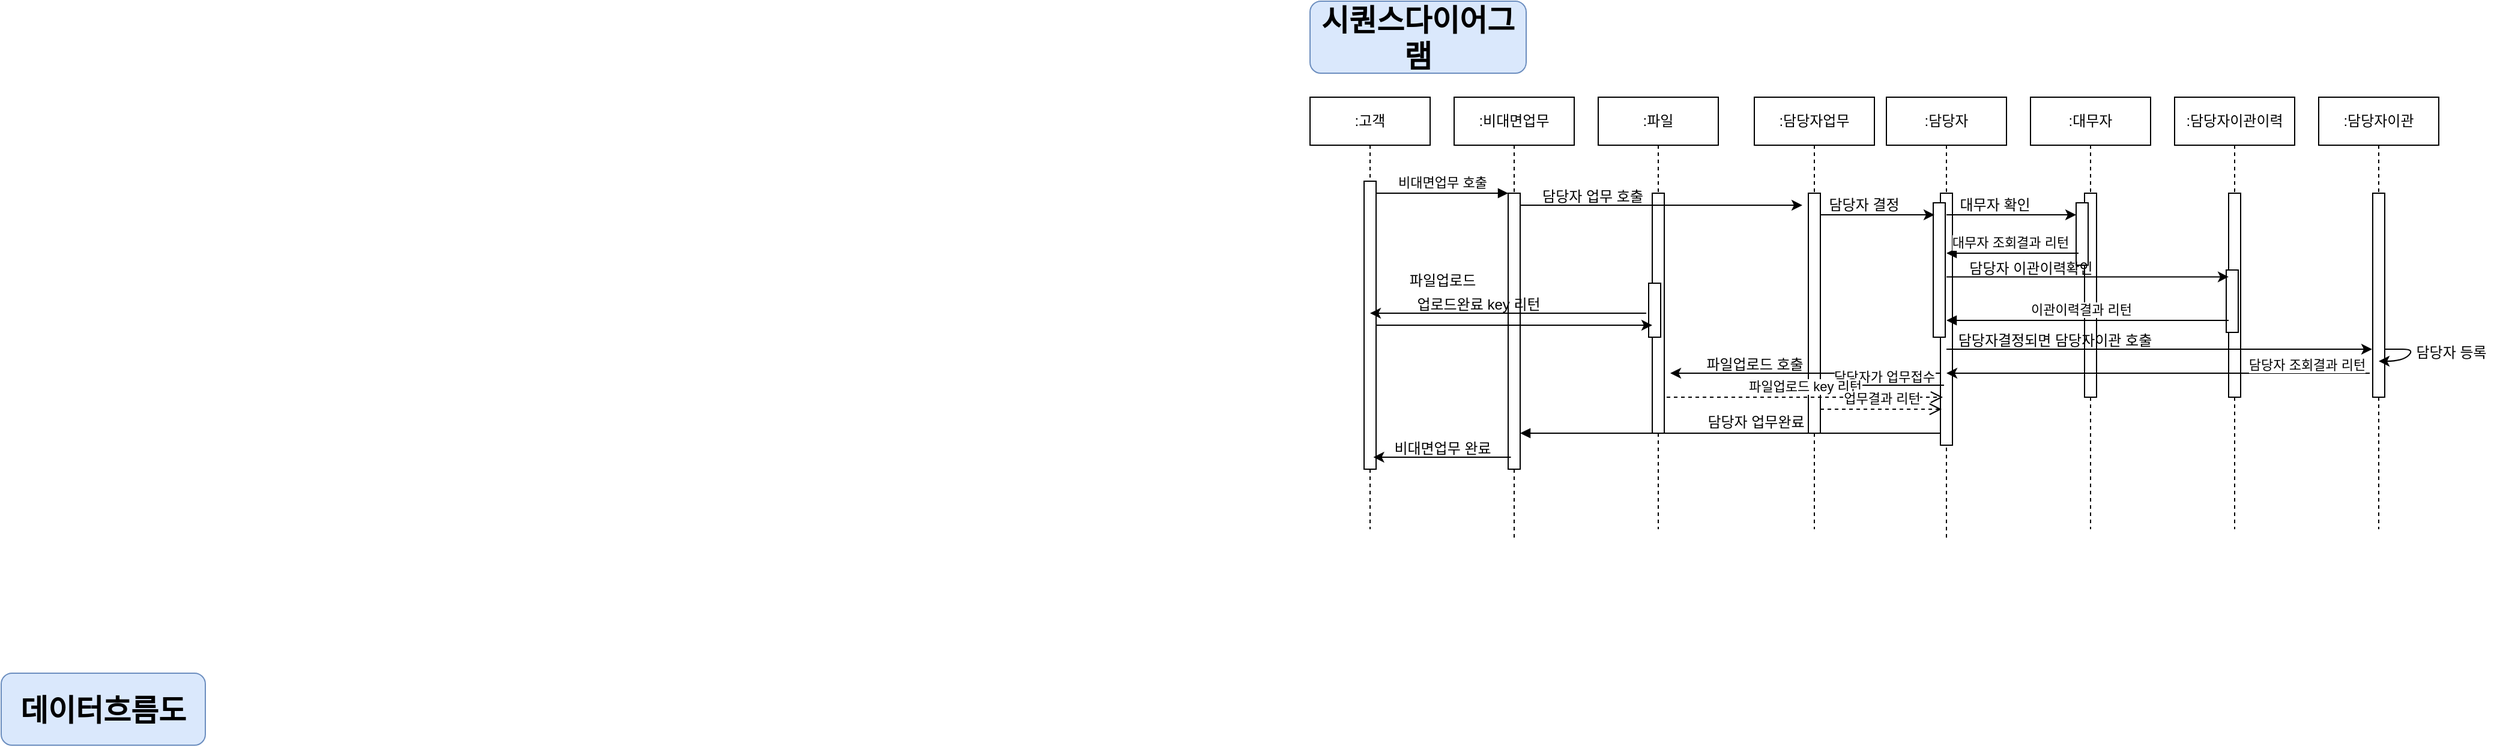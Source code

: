 <mxfile version="22.1.11" type="github">
  <diagram name="Page-1" id="2YBvvXClWsGukQMizWep">
    <mxGraphModel dx="2837" dy="1860" grid="1" gridSize="10" guides="1" tooltips="1" connect="1" arrows="1" fold="1" page="1" pageScale="1" pageWidth="850" pageHeight="1100" math="0" shadow="0">
      <root>
        <mxCell id="0" />
        <mxCell id="1" parent="0" />
        <mxCell id="aM9ryv3xv72pqoxQDRHE-1" value=":고객" style="shape=umlLifeline;perimeter=lifelinePerimeter;whiteSpace=wrap;html=1;container=0;dropTarget=0;collapsible=0;recursiveResize=0;outlineConnect=0;portConstraint=eastwest;newEdgeStyle={&quot;edgeStyle&quot;:&quot;elbowEdgeStyle&quot;,&quot;elbow&quot;:&quot;vertical&quot;,&quot;curved&quot;:0,&quot;rounded&quot;:0};" parent="1" vertex="1">
          <mxGeometry x="40" y="40" width="100" height="360" as="geometry" />
        </mxCell>
        <mxCell id="aM9ryv3xv72pqoxQDRHE-2" value="" style="html=1;points=[];perimeter=orthogonalPerimeter;outlineConnect=0;targetShapes=umlLifeline;portConstraint=eastwest;newEdgeStyle={&quot;edgeStyle&quot;:&quot;elbowEdgeStyle&quot;,&quot;elbow&quot;:&quot;vertical&quot;,&quot;curved&quot;:0,&quot;rounded&quot;:0};" parent="aM9ryv3xv72pqoxQDRHE-1" vertex="1">
          <mxGeometry x="45" y="70" width="10" height="240" as="geometry" />
        </mxCell>
        <mxCell id="aM9ryv3xv72pqoxQDRHE-5" value=":비대면업무" style="shape=umlLifeline;perimeter=lifelinePerimeter;whiteSpace=wrap;html=1;container=0;dropTarget=0;collapsible=0;recursiveResize=0;outlineConnect=0;portConstraint=eastwest;newEdgeStyle={&quot;edgeStyle&quot;:&quot;elbowEdgeStyle&quot;,&quot;elbow&quot;:&quot;vertical&quot;,&quot;curved&quot;:0,&quot;rounded&quot;:0};" parent="1" vertex="1">
          <mxGeometry x="160" y="40" width="100" height="370" as="geometry" />
        </mxCell>
        <mxCell id="aM9ryv3xv72pqoxQDRHE-6" value="" style="html=1;points=[];perimeter=orthogonalPerimeter;outlineConnect=0;targetShapes=umlLifeline;portConstraint=eastwest;newEdgeStyle={&quot;edgeStyle&quot;:&quot;elbowEdgeStyle&quot;,&quot;elbow&quot;:&quot;vertical&quot;,&quot;curved&quot;:0,&quot;rounded&quot;:0};" parent="aM9ryv3xv72pqoxQDRHE-5" vertex="1">
          <mxGeometry x="45" y="80" width="10" height="230" as="geometry" />
        </mxCell>
        <mxCell id="aM9ryv3xv72pqoxQDRHE-7" value="비대면업무 호출" style="html=1;verticalAlign=bottom;endArrow=block;edgeStyle=elbowEdgeStyle;elbow=vertical;curved=0;rounded=0;" parent="1" source="aM9ryv3xv72pqoxQDRHE-2" target="aM9ryv3xv72pqoxQDRHE-6" edge="1">
          <mxGeometry relative="1" as="geometry">
            <mxPoint x="195" y="130" as="sourcePoint" />
            <Array as="points">
              <mxPoint x="180" y="120" />
            </Array>
          </mxGeometry>
        </mxCell>
        <mxCell id="aM9ryv3xv72pqoxQDRHE-9" value="" style="html=1;verticalAlign=bottom;endArrow=block;edgeStyle=elbowEdgeStyle;elbow=vertical;curved=0;rounded=0;" parent="1" target="aM9ryv3xv72pqoxQDRHE-6" edge="1">
          <mxGeometry relative="1" as="geometry">
            <mxPoint x="570" y="320" as="sourcePoint" />
            <Array as="points">
              <mxPoint x="490" y="320" />
            </Array>
            <mxPoint x="220" y="320" as="targetPoint" />
          </mxGeometry>
        </mxCell>
        <mxCell id="-5m6eLbkPPnesWDGa-uR-1" value=":파일" style="shape=umlLifeline;perimeter=lifelinePerimeter;whiteSpace=wrap;html=1;container=0;dropTarget=0;collapsible=0;recursiveResize=0;outlineConnect=0;portConstraint=eastwest;newEdgeStyle={&quot;edgeStyle&quot;:&quot;elbowEdgeStyle&quot;,&quot;elbow&quot;:&quot;vertical&quot;,&quot;curved&quot;:0,&quot;rounded&quot;:0};" vertex="1" parent="1">
          <mxGeometry x="280" y="40" width="100" height="360" as="geometry" />
        </mxCell>
        <mxCell id="-5m6eLbkPPnesWDGa-uR-2" value="" style="html=1;points=[];perimeter=orthogonalPerimeter;outlineConnect=0;targetShapes=umlLifeline;portConstraint=eastwest;newEdgeStyle={&quot;edgeStyle&quot;:&quot;elbowEdgeStyle&quot;,&quot;elbow&quot;:&quot;vertical&quot;,&quot;curved&quot;:0,&quot;rounded&quot;:0};" vertex="1" parent="-5m6eLbkPPnesWDGa-uR-1">
          <mxGeometry x="45" y="80" width="10" height="200" as="geometry" />
        </mxCell>
        <mxCell id="aM9ryv3xv72pqoxQDRHE-4" value="" style="html=1;points=[];perimeter=orthogonalPerimeter;outlineConnect=0;targetShapes=umlLifeline;portConstraint=eastwest;newEdgeStyle={&quot;edgeStyle&quot;:&quot;elbowEdgeStyle&quot;,&quot;elbow&quot;:&quot;vertical&quot;,&quot;curved&quot;:0,&quot;rounded&quot;:0};" parent="-5m6eLbkPPnesWDGa-uR-1" vertex="1">
          <mxGeometry x="42" y="155" width="10" height="45" as="geometry" />
        </mxCell>
        <mxCell id="-5m6eLbkPPnesWDGa-uR-3" value=":담당자업무" style="shape=umlLifeline;perimeter=lifelinePerimeter;whiteSpace=wrap;html=1;container=0;dropTarget=0;collapsible=0;recursiveResize=0;outlineConnect=0;portConstraint=eastwest;newEdgeStyle={&quot;edgeStyle&quot;:&quot;elbowEdgeStyle&quot;,&quot;elbow&quot;:&quot;vertical&quot;,&quot;curved&quot;:0,&quot;rounded&quot;:0};" vertex="1" parent="1">
          <mxGeometry x="410" y="40" width="100" height="360" as="geometry" />
        </mxCell>
        <mxCell id="-5m6eLbkPPnesWDGa-uR-4" value="" style="html=1;points=[];perimeter=orthogonalPerimeter;outlineConnect=0;targetShapes=umlLifeline;portConstraint=eastwest;newEdgeStyle={&quot;edgeStyle&quot;:&quot;elbowEdgeStyle&quot;,&quot;elbow&quot;:&quot;vertical&quot;,&quot;curved&quot;:0,&quot;rounded&quot;:0};" vertex="1" parent="-5m6eLbkPPnesWDGa-uR-3">
          <mxGeometry x="45" y="80" width="10" height="200" as="geometry" />
        </mxCell>
        <mxCell id="-5m6eLbkPPnesWDGa-uR-5" value=":담당자" style="shape=umlLifeline;perimeter=lifelinePerimeter;whiteSpace=wrap;html=1;container=0;dropTarget=0;collapsible=0;recursiveResize=0;outlineConnect=0;portConstraint=eastwest;newEdgeStyle={&quot;edgeStyle&quot;:&quot;elbowEdgeStyle&quot;,&quot;elbow&quot;:&quot;vertical&quot;,&quot;curved&quot;:0,&quot;rounded&quot;:0};" vertex="1" parent="1">
          <mxGeometry x="520" y="40" width="100" height="370" as="geometry" />
        </mxCell>
        <mxCell id="-5m6eLbkPPnesWDGa-uR-6" value="" style="html=1;points=[];perimeter=orthogonalPerimeter;outlineConnect=0;targetShapes=umlLifeline;portConstraint=eastwest;newEdgeStyle={&quot;edgeStyle&quot;:&quot;elbowEdgeStyle&quot;,&quot;elbow&quot;:&quot;vertical&quot;,&quot;curved&quot;:0,&quot;rounded&quot;:0};" vertex="1" parent="-5m6eLbkPPnesWDGa-uR-5">
          <mxGeometry x="45" y="80" width="10" height="210" as="geometry" />
        </mxCell>
        <mxCell id="-5m6eLbkPPnesWDGa-uR-18" value="" style="html=1;points=[];perimeter=orthogonalPerimeter;outlineConnect=0;targetShapes=umlLifeline;portConstraint=eastwest;newEdgeStyle={&quot;edgeStyle&quot;:&quot;elbowEdgeStyle&quot;,&quot;elbow&quot;:&quot;vertical&quot;,&quot;curved&quot;:0,&quot;rounded&quot;:0};" vertex="1" parent="-5m6eLbkPPnesWDGa-uR-5">
          <mxGeometry x="39" y="88" width="10" height="112" as="geometry" />
        </mxCell>
        <mxCell id="-5m6eLbkPPnesWDGa-uR-11" value=":대무자" style="shape=umlLifeline;perimeter=lifelinePerimeter;whiteSpace=wrap;html=1;container=0;dropTarget=0;collapsible=0;recursiveResize=0;outlineConnect=0;portConstraint=eastwest;newEdgeStyle={&quot;edgeStyle&quot;:&quot;elbowEdgeStyle&quot;,&quot;elbow&quot;:&quot;vertical&quot;,&quot;curved&quot;:0,&quot;rounded&quot;:0};" vertex="1" parent="1">
          <mxGeometry x="640" y="40" width="100" height="360" as="geometry" />
        </mxCell>
        <mxCell id="-5m6eLbkPPnesWDGa-uR-12" value="" style="html=1;points=[];perimeter=orthogonalPerimeter;outlineConnect=0;targetShapes=umlLifeline;portConstraint=eastwest;newEdgeStyle={&quot;edgeStyle&quot;:&quot;elbowEdgeStyle&quot;,&quot;elbow&quot;:&quot;vertical&quot;,&quot;curved&quot;:0,&quot;rounded&quot;:0};" vertex="1" parent="-5m6eLbkPPnesWDGa-uR-11">
          <mxGeometry x="45" y="80" width="10" height="170" as="geometry" />
        </mxCell>
        <mxCell id="-5m6eLbkPPnesWDGa-uR-25" value="" style="html=1;points=[];perimeter=orthogonalPerimeter;outlineConnect=0;targetShapes=umlLifeline;portConstraint=eastwest;newEdgeStyle={&quot;edgeStyle&quot;:&quot;elbowEdgeStyle&quot;,&quot;elbow&quot;:&quot;vertical&quot;,&quot;curved&quot;:0,&quot;rounded&quot;:0};" vertex="1" parent="-5m6eLbkPPnesWDGa-uR-11">
          <mxGeometry x="38" y="88" width="10" height="52" as="geometry" />
        </mxCell>
        <mxCell id="-5m6eLbkPPnesWDGa-uR-13" value="" style="edgeStyle=none;orthogonalLoop=1;jettySize=auto;html=1;rounded=0;" edge="1" parent="1" source="aM9ryv3xv72pqoxQDRHE-6">
          <mxGeometry width="100" relative="1" as="geometry">
            <mxPoint x="220" y="130" as="sourcePoint" />
            <mxPoint x="450" y="130" as="targetPoint" />
            <Array as="points" />
          </mxGeometry>
        </mxCell>
        <mxCell id="-5m6eLbkPPnesWDGa-uR-14" value="&lt;b&gt;&lt;font style=&quot;font-size: 25px;&quot;&gt;데이터흐름도&lt;/font&gt;&lt;/b&gt;" style="rounded=1;whiteSpace=wrap;html=1;fillColor=#dae8fc;strokeColor=#6c8ebf;" vertex="1" parent="1">
          <mxGeometry x="-1050" y="520" width="170" height="60" as="geometry" />
        </mxCell>
        <mxCell id="-5m6eLbkPPnesWDGa-uR-16" value="&lt;b&gt;&lt;font style=&quot;font-size: 25px;&quot;&gt;시퀀스다이어그램&lt;/font&gt;&lt;/b&gt;" style="rounded=1;whiteSpace=wrap;html=1;fillColor=#dae8fc;strokeColor=#6c8ebf;" vertex="1" parent="1">
          <mxGeometry x="40" y="-40" width="180" height="60" as="geometry" />
        </mxCell>
        <mxCell id="-5m6eLbkPPnesWDGa-uR-17" value="담당자 업무 호출" style="text;html=1;align=center;verticalAlign=middle;resizable=0;points=[];autosize=1;strokeColor=none;fillColor=none;" vertex="1" parent="1">
          <mxGeometry x="225" y="108" width="100" height="30" as="geometry" />
        </mxCell>
        <mxCell id="-5m6eLbkPPnesWDGa-uR-19" value="" style="edgeStyle=none;orthogonalLoop=1;jettySize=auto;html=1;rounded=0;" edge="1" parent="1" source="-5m6eLbkPPnesWDGa-uR-4">
          <mxGeometry width="100" relative="1" as="geometry">
            <mxPoint x="470" y="138" as="sourcePoint" />
            <mxPoint x="560" y="138" as="targetPoint" />
            <Array as="points" />
          </mxGeometry>
        </mxCell>
        <mxCell id="-5m6eLbkPPnesWDGa-uR-20" value=":담당자이관이력" style="shape=umlLifeline;perimeter=lifelinePerimeter;whiteSpace=wrap;html=1;container=0;dropTarget=0;collapsible=0;recursiveResize=0;outlineConnect=0;portConstraint=eastwest;newEdgeStyle={&quot;edgeStyle&quot;:&quot;elbowEdgeStyle&quot;,&quot;elbow&quot;:&quot;vertical&quot;,&quot;curved&quot;:0,&quot;rounded&quot;:0};" vertex="1" parent="1">
          <mxGeometry x="760" y="40" width="100" height="360" as="geometry" />
        </mxCell>
        <mxCell id="-5m6eLbkPPnesWDGa-uR-21" value="" style="html=1;points=[];perimeter=orthogonalPerimeter;outlineConnect=0;targetShapes=umlLifeline;portConstraint=eastwest;newEdgeStyle={&quot;edgeStyle&quot;:&quot;elbowEdgeStyle&quot;,&quot;elbow&quot;:&quot;vertical&quot;,&quot;curved&quot;:0,&quot;rounded&quot;:0};" vertex="1" parent="-5m6eLbkPPnesWDGa-uR-20">
          <mxGeometry x="45" y="80" width="10" height="170" as="geometry" />
        </mxCell>
        <mxCell id="-5m6eLbkPPnesWDGa-uR-30" value="" style="html=1;points=[];perimeter=orthogonalPerimeter;outlineConnect=0;targetShapes=umlLifeline;portConstraint=eastwest;newEdgeStyle={&quot;edgeStyle&quot;:&quot;elbowEdgeStyle&quot;,&quot;elbow&quot;:&quot;vertical&quot;,&quot;curved&quot;:0,&quot;rounded&quot;:0};" vertex="1" parent="-5m6eLbkPPnesWDGa-uR-20">
          <mxGeometry x="43" y="144" width="10" height="52" as="geometry" />
        </mxCell>
        <mxCell id="-5m6eLbkPPnesWDGa-uR-22" value=":담당자이관" style="shape=umlLifeline;perimeter=lifelinePerimeter;whiteSpace=wrap;html=1;container=0;dropTarget=0;collapsible=0;recursiveResize=0;outlineConnect=0;portConstraint=eastwest;newEdgeStyle={&quot;edgeStyle&quot;:&quot;elbowEdgeStyle&quot;,&quot;elbow&quot;:&quot;vertical&quot;,&quot;curved&quot;:0,&quot;rounded&quot;:0};" vertex="1" parent="1">
          <mxGeometry x="880" y="40" width="100" height="360" as="geometry" />
        </mxCell>
        <mxCell id="-5m6eLbkPPnesWDGa-uR-23" value="" style="html=1;points=[];perimeter=orthogonalPerimeter;outlineConnect=0;targetShapes=umlLifeline;portConstraint=eastwest;newEdgeStyle={&quot;edgeStyle&quot;:&quot;elbowEdgeStyle&quot;,&quot;elbow&quot;:&quot;vertical&quot;,&quot;curved&quot;:0,&quot;rounded&quot;:0};" vertex="1" parent="-5m6eLbkPPnesWDGa-uR-22">
          <mxGeometry x="45" y="80" width="10" height="170" as="geometry" />
        </mxCell>
        <mxCell id="-5m6eLbkPPnesWDGa-uR-51" value="" style="curved=1;endArrow=classic;html=1;rounded=0;" edge="1" parent="-5m6eLbkPPnesWDGa-uR-22" source="-5m6eLbkPPnesWDGa-uR-23" target="-5m6eLbkPPnesWDGa-uR-22">
          <mxGeometry width="50" height="50" relative="1" as="geometry">
            <mxPoint x="150" y="230" as="sourcePoint" />
            <mxPoint x="110" y="218" as="targetPoint" />
            <Array as="points">
              <mxPoint x="60" y="210" />
              <mxPoint x="80" y="210" />
              <mxPoint x="70" y="220" />
            </Array>
          </mxGeometry>
        </mxCell>
        <mxCell id="-5m6eLbkPPnesWDGa-uR-24" value="" style="edgeStyle=none;orthogonalLoop=1;jettySize=auto;html=1;rounded=0;" edge="1" parent="1" target="-5m6eLbkPPnesWDGa-uR-25">
          <mxGeometry width="100" relative="1" as="geometry">
            <mxPoint x="570" y="138" as="sourcePoint" />
            <mxPoint x="670" y="140" as="targetPoint" />
            <Array as="points" />
          </mxGeometry>
        </mxCell>
        <mxCell id="-5m6eLbkPPnesWDGa-uR-26" value="대무자 조회결과 리턴" style="html=1;verticalAlign=bottom;endArrow=block;edgeStyle=elbowEdgeStyle;elbow=vertical;curved=0;rounded=0;exitX=0.2;exitY=0.808;exitDx=0;exitDy=0;exitPerimeter=0;" edge="1" parent="1" source="-5m6eLbkPPnesWDGa-uR-25">
          <mxGeometry x="0.048" relative="1" as="geometry">
            <mxPoint x="675" y="170" as="sourcePoint" />
            <Array as="points">
              <mxPoint x="660" y="170" />
            </Array>
            <mxPoint x="570" y="170" as="targetPoint" />
            <mxPoint as="offset" />
          </mxGeometry>
        </mxCell>
        <mxCell id="-5m6eLbkPPnesWDGa-uR-27" value="담당자 결정" style="text;html=1;align=center;verticalAlign=middle;resizable=0;points=[];autosize=1;strokeColor=none;fillColor=none;" vertex="1" parent="1">
          <mxGeometry x="461" y="115" width="80" height="30" as="geometry" />
        </mxCell>
        <mxCell id="-5m6eLbkPPnesWDGa-uR-28" value="대무자 확인" style="text;html=1;align=center;verticalAlign=middle;resizable=0;points=[];autosize=1;strokeColor=none;fillColor=none;" vertex="1" parent="1">
          <mxGeometry x="570" y="115" width="80" height="30" as="geometry" />
        </mxCell>
        <mxCell id="-5m6eLbkPPnesWDGa-uR-29" value="" style="edgeStyle=none;orthogonalLoop=1;jettySize=auto;html=1;rounded=0;" edge="1" parent="1">
          <mxGeometry width="100" relative="1" as="geometry">
            <mxPoint x="570" y="189.7" as="sourcePoint" />
            <mxPoint x="805" y="189.7" as="targetPoint" />
            <Array as="points" />
          </mxGeometry>
        </mxCell>
        <mxCell id="-5m6eLbkPPnesWDGa-uR-31" value="이관이력결과 리턴" style="html=1;verticalAlign=bottom;endArrow=block;edgeStyle=elbowEdgeStyle;elbow=vertical;curved=0;rounded=0;exitX=0.2;exitY=0.808;exitDx=0;exitDy=0;exitPerimeter=0;" edge="1" parent="1" source="-5m6eLbkPPnesWDGa-uR-30" target="-5m6eLbkPPnesWDGa-uR-5">
          <mxGeometry x="0.052" relative="1" as="geometry">
            <mxPoint x="800" y="226" as="sourcePoint" />
            <Array as="points">
              <mxPoint x="785" y="226" />
            </Array>
            <mxPoint x="695" y="226" as="targetPoint" />
            <mxPoint as="offset" />
          </mxGeometry>
        </mxCell>
        <mxCell id="-5m6eLbkPPnesWDGa-uR-32" value="담당자 이관이력확인" style="text;html=1;align=center;verticalAlign=middle;resizable=0;points=[];autosize=1;strokeColor=none;fillColor=none;" vertex="1" parent="1">
          <mxGeometry x="580" y="168" width="120" height="30" as="geometry" />
        </mxCell>
        <mxCell id="-5m6eLbkPPnesWDGa-uR-33" value="" style="edgeStyle=none;orthogonalLoop=1;jettySize=auto;html=1;rounded=0;" edge="1" parent="1">
          <mxGeometry width="100" relative="1" as="geometry">
            <mxPoint x="570" y="250" as="sourcePoint" />
            <mxPoint x="924.5" y="250" as="targetPoint" />
            <Array as="points" />
          </mxGeometry>
        </mxCell>
        <mxCell id="-5m6eLbkPPnesWDGa-uR-34" value="담당자결정되면 담당자이관 호출" style="text;html=1;align=center;verticalAlign=middle;resizable=0;points=[];autosize=1;strokeColor=none;fillColor=none;" vertex="1" parent="1">
          <mxGeometry x="570" y="228" width="180" height="30" as="geometry" />
        </mxCell>
        <mxCell id="-5m6eLbkPPnesWDGa-uR-35" value="" style="endArrow=classic;html=1;rounded=0;" edge="1" parent="1" source="-5m6eLbkPPnesWDGa-uR-6">
          <mxGeometry width="50" height="50" relative="1" as="geometry">
            <mxPoint x="560" y="270" as="sourcePoint" />
            <mxPoint x="340" y="270" as="targetPoint" />
          </mxGeometry>
        </mxCell>
        <mxCell id="-5m6eLbkPPnesWDGa-uR-40" value="담당자가 업무접수" style="edgeLabel;html=1;align=center;verticalAlign=middle;resizable=0;points=[];" vertex="1" connectable="0" parent="-5m6eLbkPPnesWDGa-uR-35">
          <mxGeometry x="-0.584" y="3" relative="1" as="geometry">
            <mxPoint as="offset" />
          </mxGeometry>
        </mxCell>
        <mxCell id="-5m6eLbkPPnesWDGa-uR-36" value="" style="endArrow=classic;html=1;rounded=0;" edge="1" parent="1">
          <mxGeometry width="50" height="50" relative="1" as="geometry">
            <mxPoint x="568" y="280" as="sourcePoint" />
            <mxPoint x="468" y="280" as="targetPoint" />
          </mxGeometry>
        </mxCell>
        <mxCell id="-5m6eLbkPPnesWDGa-uR-37" value="파일업로드 key 리턴" style="html=1;verticalAlign=bottom;endArrow=open;dashed=1;endSize=8;edgeStyle=elbowEdgeStyle;elbow=vertical;curved=0;rounded=0;" edge="1" parent="1">
          <mxGeometry relative="1" as="geometry">
            <mxPoint x="567" y="290" as="targetPoint" />
            <Array as="points">
              <mxPoint x="417" y="290" />
            </Array>
            <mxPoint x="337" y="290" as="sourcePoint" />
          </mxGeometry>
        </mxCell>
        <mxCell id="-5m6eLbkPPnesWDGa-uR-38" value="업무결과 리턴" style="html=1;verticalAlign=bottom;endArrow=open;dashed=1;endSize=8;edgeStyle=elbowEdgeStyle;elbow=vertical;curved=0;rounded=0;" edge="1" parent="1" source="-5m6eLbkPPnesWDGa-uR-4">
          <mxGeometry relative="1" as="geometry">
            <mxPoint x="566" y="300" as="targetPoint" />
            <Array as="points">
              <mxPoint x="541" y="300" />
            </Array>
            <mxPoint x="470" y="300" as="sourcePoint" />
          </mxGeometry>
        </mxCell>
        <mxCell id="-5m6eLbkPPnesWDGa-uR-39" value="파일업로드 호출" style="text;html=1;align=center;verticalAlign=middle;resizable=0;points=[];autosize=1;strokeColor=none;fillColor=none;" vertex="1" parent="1">
          <mxGeometry x="360" y="248" width="100" height="30" as="geometry" />
        </mxCell>
        <mxCell id="-5m6eLbkPPnesWDGa-uR-43" value="담당자 업무완료" style="text;html=1;align=center;verticalAlign=middle;resizable=0;points=[];autosize=1;strokeColor=none;fillColor=none;" vertex="1" parent="1">
          <mxGeometry x="361" y="296" width="100" height="30" as="geometry" />
        </mxCell>
        <mxCell id="-5m6eLbkPPnesWDGa-uR-45" value="" style="endArrow=classic;html=1;rounded=0;" edge="1" parent="1" source="aM9ryv3xv72pqoxQDRHE-2" target="-5m6eLbkPPnesWDGa-uR-2">
          <mxGeometry width="50" height="50" relative="1" as="geometry">
            <mxPoint x="510" y="340" as="sourcePoint" />
            <mxPoint x="560" y="290" as="targetPoint" />
          </mxGeometry>
        </mxCell>
        <mxCell id="-5m6eLbkPPnesWDGa-uR-46" value="파일업로드" style="text;html=1;align=center;verticalAlign=middle;resizable=0;points=[];autosize=1;strokeColor=none;fillColor=none;" vertex="1" parent="1">
          <mxGeometry x="110" y="178" width="80" height="30" as="geometry" />
        </mxCell>
        <mxCell id="-5m6eLbkPPnesWDGa-uR-47" value="" style="endArrow=classic;html=1;rounded=0;" edge="1" parent="1">
          <mxGeometry width="50" height="50" relative="1" as="geometry">
            <mxPoint x="320" y="220" as="sourcePoint" />
            <mxPoint x="90" y="220" as="targetPoint" />
          </mxGeometry>
        </mxCell>
        <mxCell id="-5m6eLbkPPnesWDGa-uR-48" value="업로드완료 key 리턴" style="text;html=1;align=center;verticalAlign=middle;resizable=0;points=[];autosize=1;strokeColor=none;fillColor=none;" vertex="1" parent="1">
          <mxGeometry x="120" y="198" width="120" height="30" as="geometry" />
        </mxCell>
        <mxCell id="-5m6eLbkPPnesWDGa-uR-49" value="" style="endArrow=classic;html=1;rounded=0;" edge="1" parent="1">
          <mxGeometry width="50" height="50" relative="1" as="geometry">
            <mxPoint x="207.25" y="340" as="sourcePoint" />
            <mxPoint x="92.75" y="340" as="targetPoint" />
          </mxGeometry>
        </mxCell>
        <mxCell id="-5m6eLbkPPnesWDGa-uR-50" value="비대면업무 완료" style="text;html=1;align=center;verticalAlign=middle;resizable=0;points=[];autosize=1;strokeColor=none;fillColor=none;" vertex="1" parent="1">
          <mxGeometry x="100" y="318" width="100" height="30" as="geometry" />
        </mxCell>
        <mxCell id="-5m6eLbkPPnesWDGa-uR-52" value="" style="endArrow=classic;html=1;rounded=0;" edge="1" parent="1">
          <mxGeometry width="50" height="50" relative="1" as="geometry">
            <mxPoint x="922.5" y="270" as="sourcePoint" />
            <mxPoint x="570" y="270" as="targetPoint" />
          </mxGeometry>
        </mxCell>
        <mxCell id="-5m6eLbkPPnesWDGa-uR-53" value="담당자 조회결과 리턴" style="edgeLabel;html=1;align=center;verticalAlign=middle;resizable=0;points=[];" vertex="1" connectable="0" parent="-5m6eLbkPPnesWDGa-uR-52">
          <mxGeometry x="-0.584" y="3" relative="1" as="geometry">
            <mxPoint x="21" y="-10" as="offset" />
          </mxGeometry>
        </mxCell>
        <mxCell id="-5m6eLbkPPnesWDGa-uR-54" value="담당자 등록" style="text;html=1;align=center;verticalAlign=middle;resizable=0;points=[];autosize=1;strokeColor=none;fillColor=none;" vertex="1" parent="1">
          <mxGeometry x="950" y="238" width="80" height="30" as="geometry" />
        </mxCell>
      </root>
    </mxGraphModel>
  </diagram>
</mxfile>
